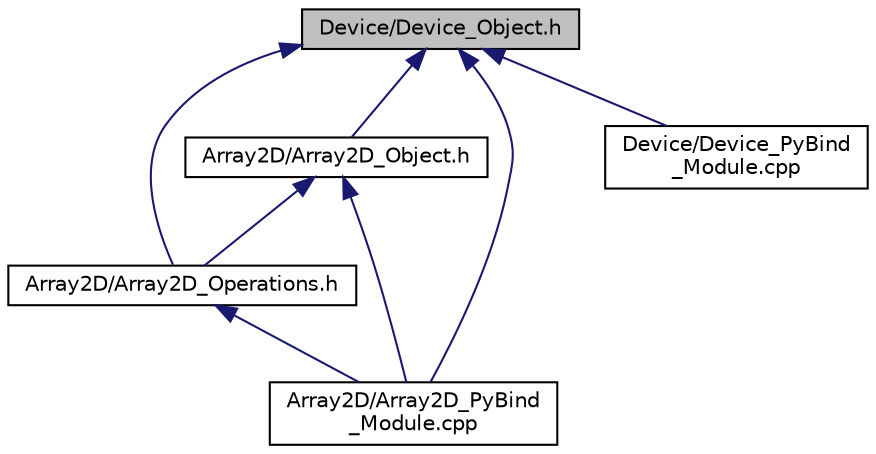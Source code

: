 digraph "Device/Device_Object.h"
{
 // INTERACTIVE_SVG=YES
 // LATEX_PDF_SIZE
  bgcolor="transparent";
  edge [fontname="Helvetica",fontsize="10",labelfontname="Helvetica",labelfontsize="10"];
  node [fontname="Helvetica",fontsize="10",shape=record];
  Node1 [label="Device/Device_Object.h",height=0.2,width=0.4,color="black", fillcolor="grey75", style="filled", fontcolor="black",tooltip="Device object for device selection in PySYCL."];
  Node1 -> Node2 [dir="back",color="midnightblue",fontsize="10",style="solid",fontname="Helvetica"];
  Node2 [label="Array2D/Array2D_Object.h",height=0.2,width=0.4,color="black",URL="$_array2_d___object_8h.html",tooltip="Array2D in PySYCL."];
  Node2 -> Node3 [dir="back",color="midnightblue",fontsize="10",style="solid",fontname="Helvetica"];
  Node3 [label="Array2D/Array2D_Operations.h",height=0.2,width=0.4,color="black",URL="$_array2_d___operations_8h.html",tooltip="Array2D operations in PySYCL. These operations receive two individual arrays and return a single arra..."];
  Node3 -> Node4 [dir="back",color="midnightblue",fontsize="10",style="solid",fontname="Helvetica"];
  Node4 [label="Array2D/Array2D_PyBind\l_Module.cpp",height=0.2,width=0.4,color="black",URL="$_array2_d___py_bind___module_8cpp.html",tooltip="Python module for array2D in PySYCL."];
  Node2 -> Node4 [dir="back",color="midnightblue",fontsize="10",style="solid",fontname="Helvetica"];
  Node1 -> Node3 [dir="back",color="midnightblue",fontsize="10",style="solid",fontname="Helvetica"];
  Node1 -> Node4 [dir="back",color="midnightblue",fontsize="10",style="solid",fontname="Helvetica"];
  Node1 -> Node5 [dir="back",color="midnightblue",fontsize="10",style="solid",fontname="Helvetica"];
  Node5 [label="Device/Device_PyBind\l_Module.cpp",height=0.2,width=0.4,color="black",URL="$_device___py_bind___module_8cpp.html",tooltip="Python module for device in PySYCL."];
}

